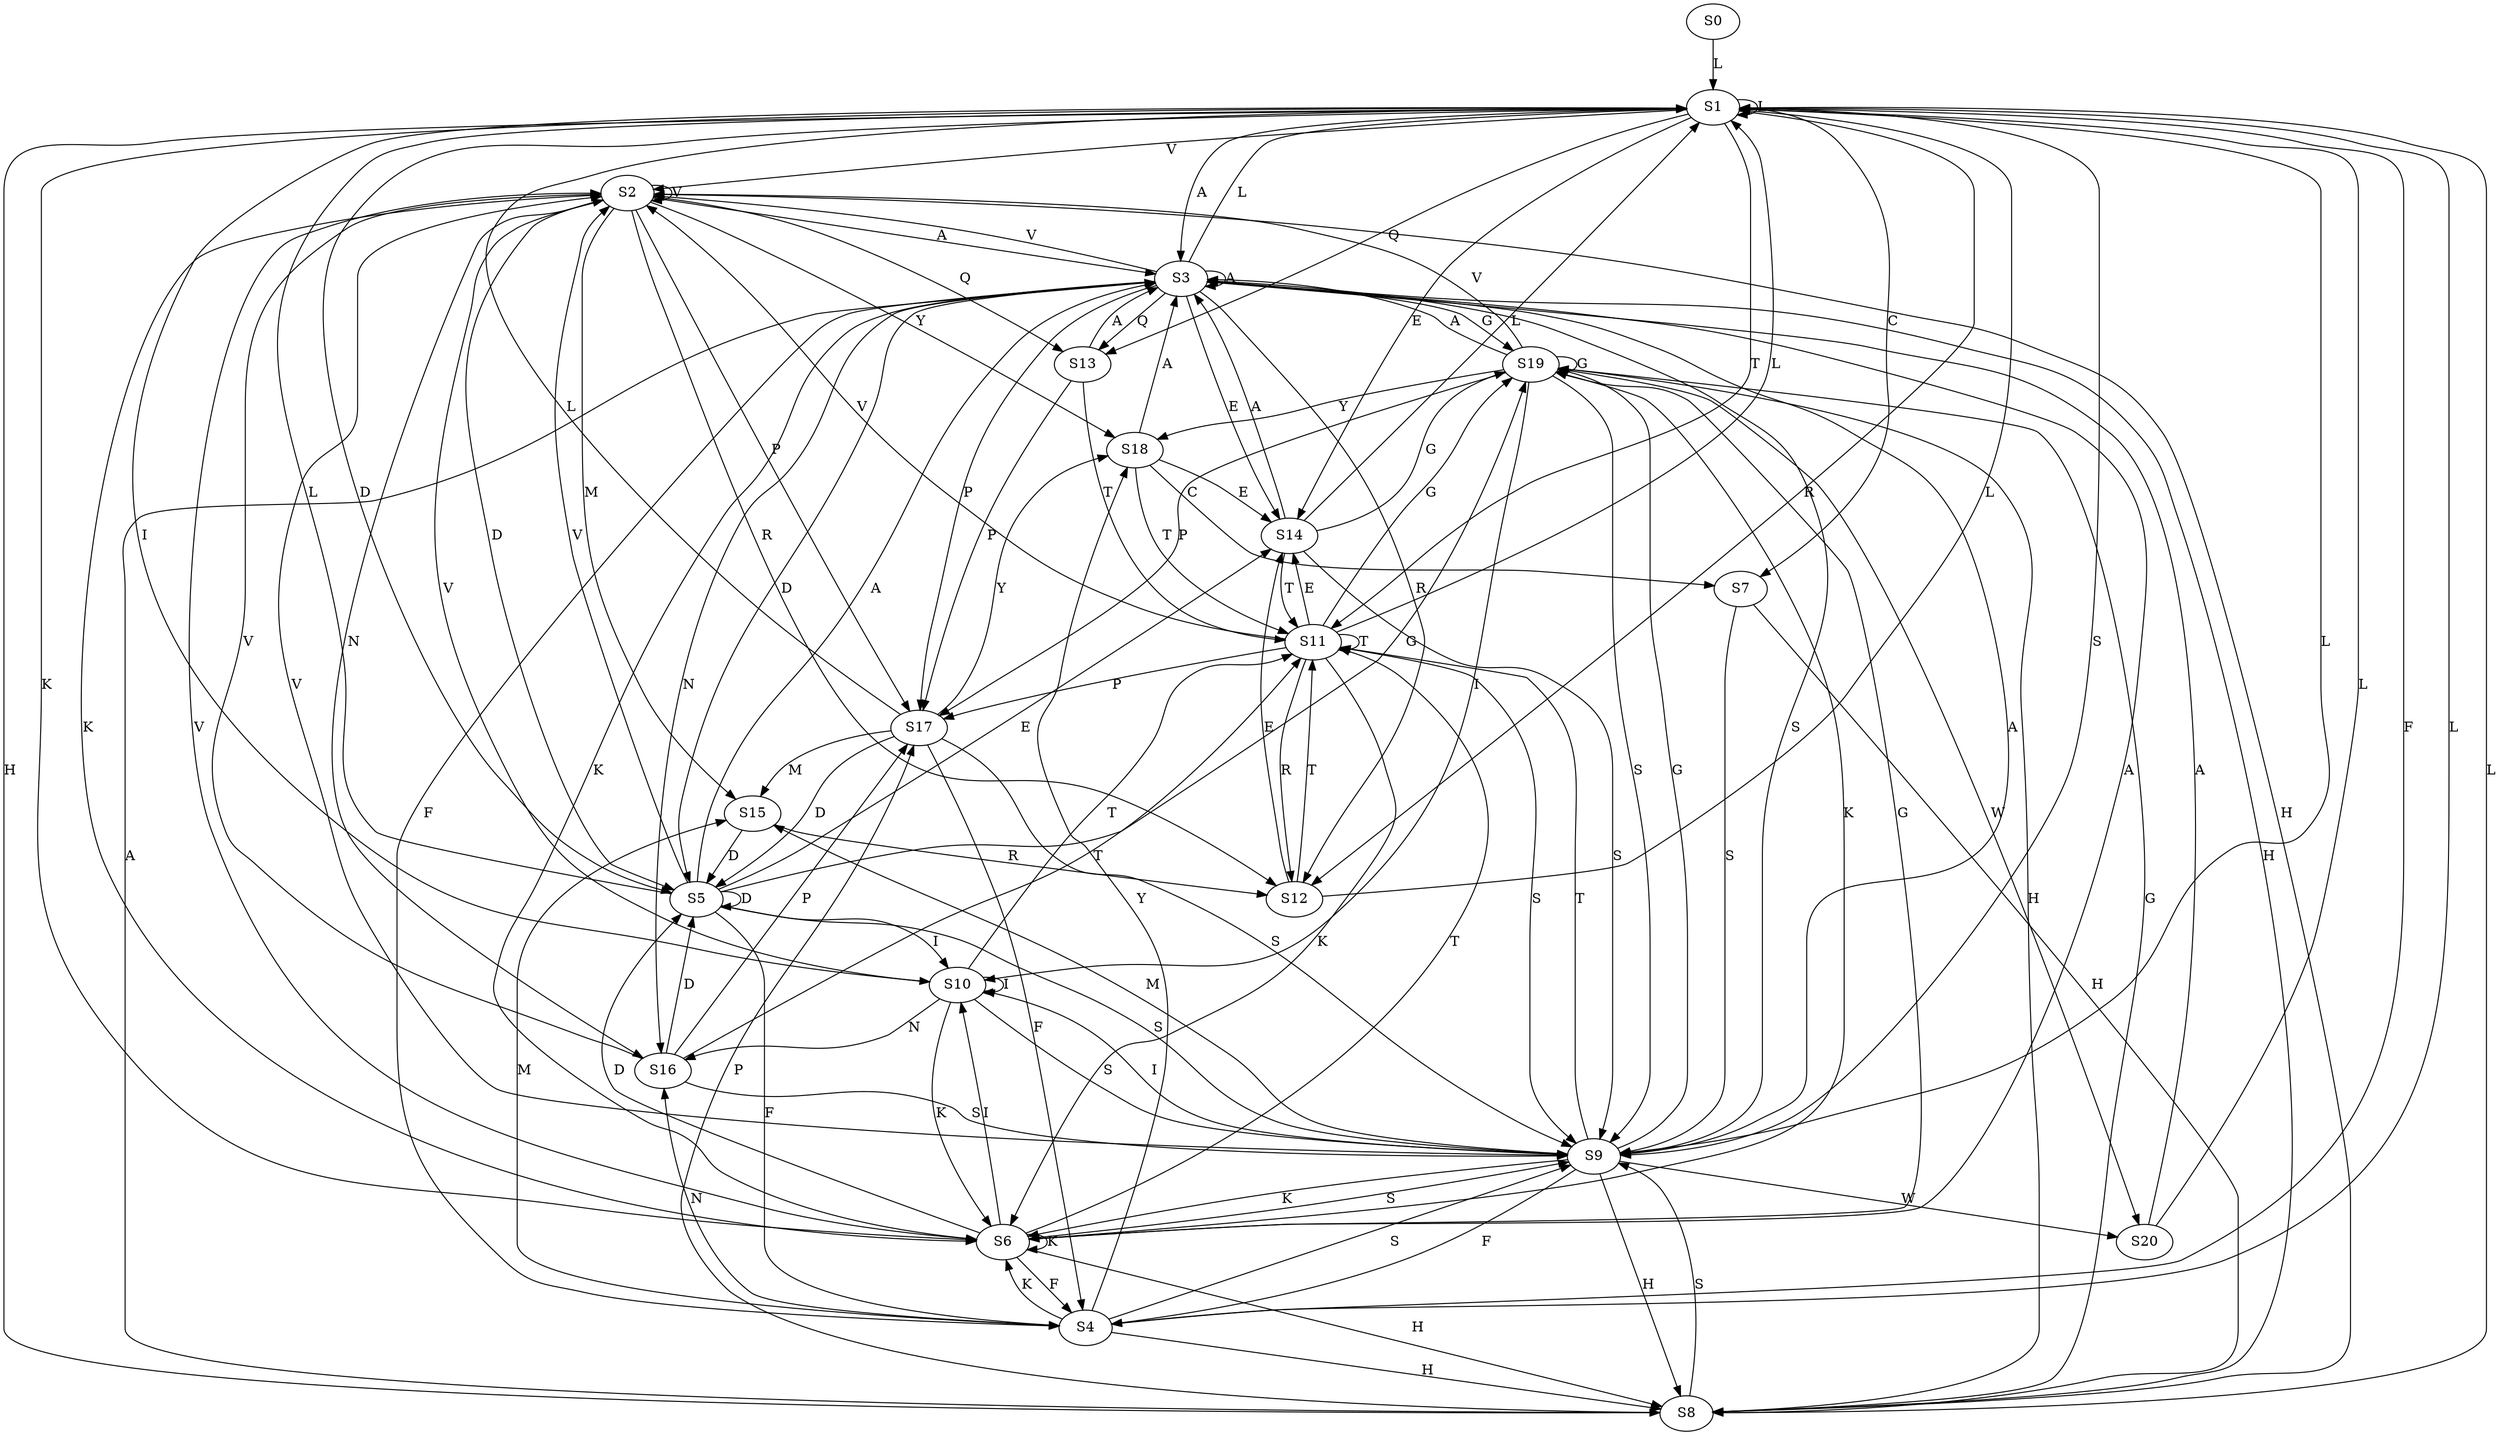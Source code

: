 strict digraph  {
	S0 -> S1 [ label = L ];
	S1 -> S2 [ label = V ];
	S1 -> S3 [ label = A ];
	S1 -> S4 [ label = F ];
	S1 -> S5 [ label = D ];
	S1 -> S6 [ label = K ];
	S1 -> S1 [ label = L ];
	S1 -> S7 [ label = C ];
	S1 -> S8 [ label = H ];
	S1 -> S9 [ label = S ];
	S1 -> S10 [ label = I ];
	S1 -> S11 [ label = T ];
	S1 -> S12 [ label = R ];
	S1 -> S13 [ label = Q ];
	S1 -> S14 [ label = E ];
	S2 -> S15 [ label = M ];
	S2 -> S16 [ label = N ];
	S2 -> S6 [ label = K ];
	S2 -> S13 [ label = Q ];
	S2 -> S3 [ label = A ];
	S2 -> S8 [ label = H ];
	S2 -> S12 [ label = R ];
	S2 -> S17 [ label = P ];
	S2 -> S5 [ label = D ];
	S2 -> S2 [ label = V ];
	S2 -> S18 [ label = Y ];
	S3 -> S17 [ label = P ];
	S3 -> S6 [ label = K ];
	S3 -> S3 [ label = A ];
	S3 -> S19 [ label = G ];
	S3 -> S8 [ label = H ];
	S3 -> S14 [ label = E ];
	S3 -> S9 [ label = S ];
	S3 -> S2 [ label = V ];
	S3 -> S5 [ label = D ];
	S3 -> S16 [ label = N ];
	S3 -> S4 [ label = F ];
	S3 -> S1 [ label = L ];
	S3 -> S13 [ label = Q ];
	S3 -> S12 [ label = R ];
	S4 -> S15 [ label = M ];
	S4 -> S9 [ label = S ];
	S4 -> S18 [ label = Y ];
	S4 -> S8 [ label = H ];
	S4 -> S16 [ label = N ];
	S4 -> S1 [ label = L ];
	S4 -> S6 [ label = K ];
	S5 -> S3 [ label = A ];
	S5 -> S4 [ label = F ];
	S5 -> S2 [ label = V ];
	S5 -> S5 [ label = D ];
	S5 -> S9 [ label = S ];
	S5 -> S14 [ label = E ];
	S5 -> S1 [ label = L ];
	S5 -> S19 [ label = G ];
	S5 -> S10 [ label = I ];
	S6 -> S5 [ label = D ];
	S6 -> S2 [ label = V ];
	S6 -> S19 [ label = G ];
	S6 -> S11 [ label = T ];
	S6 -> S6 [ label = K ];
	S6 -> S8 [ label = H ];
	S6 -> S4 [ label = F ];
	S6 -> S10 [ label = I ];
	S6 -> S9 [ label = S ];
	S6 -> S3 [ label = A ];
	S7 -> S8 [ label = H ];
	S7 -> S9 [ label = S ];
	S8 -> S3 [ label = A ];
	S8 -> S17 [ label = P ];
	S8 -> S9 [ label = S ];
	S8 -> S19 [ label = G ];
	S8 -> S1 [ label = L ];
	S9 -> S1 [ label = L ];
	S9 -> S19 [ label = G ];
	S9 -> S6 [ label = K ];
	S9 -> S3 [ label = A ];
	S9 -> S2 [ label = V ];
	S9 -> S15 [ label = M ];
	S9 -> S20 [ label = W ];
	S9 -> S10 [ label = I ];
	S9 -> S4 [ label = F ];
	S9 -> S8 [ label = H ];
	S9 -> S11 [ label = T ];
	S10 -> S16 [ label = N ];
	S10 -> S6 [ label = K ];
	S10 -> S11 [ label = T ];
	S10 -> S10 [ label = I ];
	S10 -> S2 [ label = V ];
	S10 -> S9 [ label = S ];
	S11 -> S6 [ label = K ];
	S11 -> S17 [ label = P ];
	S11 -> S11 [ label = T ];
	S11 -> S1 [ label = L ];
	S11 -> S12 [ label = R ];
	S11 -> S9 [ label = S ];
	S11 -> S19 [ label = G ];
	S11 -> S14 [ label = E ];
	S11 -> S2 [ label = V ];
	S12 -> S14 [ label = E ];
	S12 -> S1 [ label = L ];
	S12 -> S11 [ label = T ];
	S13 -> S3 [ label = A ];
	S13 -> S11 [ label = T ];
	S13 -> S17 [ label = P ];
	S14 -> S19 [ label = G ];
	S14 -> S3 [ label = A ];
	S14 -> S1 [ label = L ];
	S14 -> S11 [ label = T ];
	S14 -> S9 [ label = S ];
	S15 -> S12 [ label = R ];
	S15 -> S5 [ label = D ];
	S16 -> S11 [ label = T ];
	S16 -> S17 [ label = P ];
	S16 -> S2 [ label = V ];
	S16 -> S9 [ label = S ];
	S16 -> S5 [ label = D ];
	S17 -> S9 [ label = S ];
	S17 -> S4 [ label = F ];
	S17 -> S15 [ label = M ];
	S17 -> S5 [ label = D ];
	S17 -> S1 [ label = L ];
	S17 -> S18 [ label = Y ];
	S18 -> S14 [ label = E ];
	S18 -> S11 [ label = T ];
	S18 -> S7 [ label = C ];
	S18 -> S3 [ label = A ];
	S19 -> S20 [ label = W ];
	S19 -> S2 [ label = V ];
	S19 -> S3 [ label = A ];
	S19 -> S18 [ label = Y ];
	S19 -> S8 [ label = H ];
	S19 -> S6 [ label = K ];
	S19 -> S9 [ label = S ];
	S19 -> S10 [ label = I ];
	S19 -> S19 [ label = G ];
	S19 -> S17 [ label = P ];
	S20 -> S3 [ label = A ];
	S20 -> S1 [ label = L ];
}
